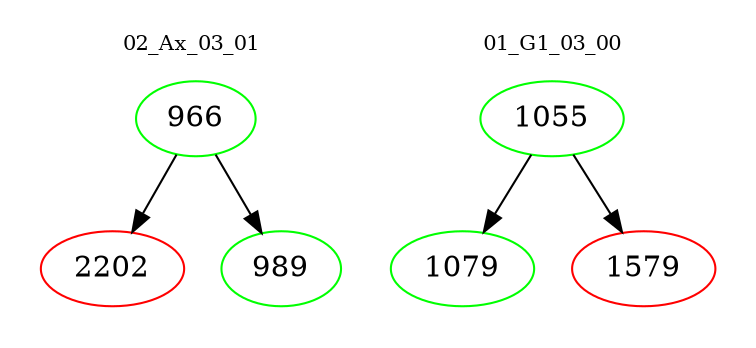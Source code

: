 digraph{
subgraph cluster_0 {
color = white
label = "02_Ax_03_01";
fontsize=10;
T0_966 [label="966", color="green"]
T0_966 -> T0_2202 [color="black"]
T0_2202 [label="2202", color="red"]
T0_966 -> T0_989 [color="black"]
T0_989 [label="989", color="green"]
}
subgraph cluster_1 {
color = white
label = "01_G1_03_00";
fontsize=10;
T1_1055 [label="1055", color="green"]
T1_1055 -> T1_1079 [color="black"]
T1_1079 [label="1079", color="green"]
T1_1055 -> T1_1579 [color="black"]
T1_1579 [label="1579", color="red"]
}
}
